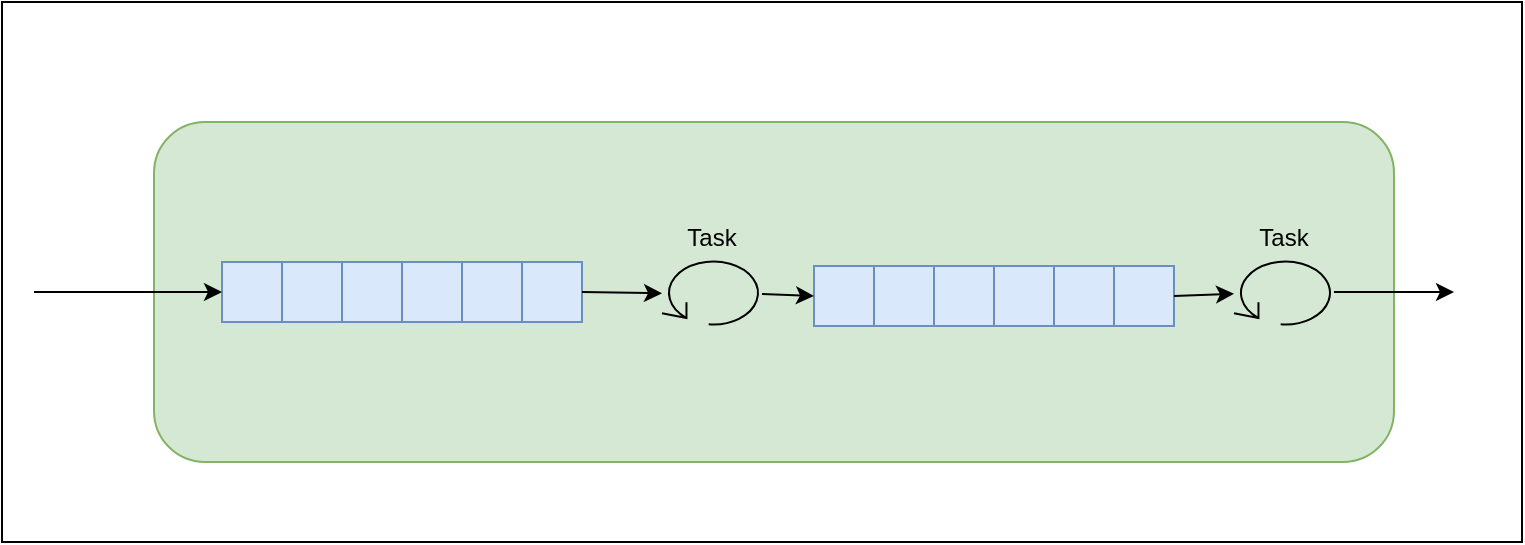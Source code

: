 <mxfile version="14.5.1" type="device"><diagram id="vVIguZHJwbtZA0omnCHm" name="Page-1"><mxGraphModel dx="1089" dy="970" grid="1" gridSize="10" guides="1" tooltips="1" connect="1" arrows="1" fold="1" page="1" pageScale="1" pageWidth="827" pageHeight="1169" math="0" shadow="0"><root><mxCell id="0"/><mxCell id="1" parent="0"/><mxCell id="yMSAp-MDlGKs_edW8oLl-30" value="" style="rounded=0;whiteSpace=wrap;html=1;" vertex="1" parent="1"><mxGeometry x="34" y="190" width="760" height="270" as="geometry"/></mxCell><mxCell id="yMSAp-MDlGKs_edW8oLl-1" value="" style="rounded=1;whiteSpace=wrap;html=1;fillColor=#d5e8d4;strokeColor=#82b366;" vertex="1" parent="1"><mxGeometry x="110" y="250" width="620" height="170" as="geometry"/></mxCell><mxCell id="yMSAp-MDlGKs_edW8oLl-2" value="" style="whiteSpace=wrap;html=1;aspect=fixed;fillColor=#dae8fc;strokeColor=#6c8ebf;" vertex="1" parent="1"><mxGeometry x="144" y="320" width="30" height="30" as="geometry"/></mxCell><mxCell id="yMSAp-MDlGKs_edW8oLl-3" value="" style="whiteSpace=wrap;html=1;aspect=fixed;fillColor=#dae8fc;strokeColor=#6c8ebf;" vertex="1" parent="1"><mxGeometry x="174" y="320" width="30" height="30" as="geometry"/></mxCell><mxCell id="yMSAp-MDlGKs_edW8oLl-4" value="" style="whiteSpace=wrap;html=1;aspect=fixed;fillColor=#dae8fc;strokeColor=#6c8ebf;" vertex="1" parent="1"><mxGeometry x="204" y="320" width="30" height="30" as="geometry"/></mxCell><mxCell id="yMSAp-MDlGKs_edW8oLl-5" value="" style="whiteSpace=wrap;html=1;aspect=fixed;fillColor=#dae8fc;strokeColor=#6c8ebf;" vertex="1" parent="1"><mxGeometry x="234" y="320" width="30" height="30" as="geometry"/></mxCell><mxCell id="yMSAp-MDlGKs_edW8oLl-6" value="" style="whiteSpace=wrap;html=1;aspect=fixed;fillColor=#dae8fc;strokeColor=#6c8ebf;" vertex="1" parent="1"><mxGeometry x="264" y="320" width="30" height="30" as="geometry"/></mxCell><mxCell id="yMSAp-MDlGKs_edW8oLl-7" value="" style="whiteSpace=wrap;html=1;aspect=fixed;fillColor=#dae8fc;strokeColor=#6c8ebf;" vertex="1" parent="1"><mxGeometry x="294" y="320" width="30" height="30" as="geometry"/></mxCell><mxCell id="yMSAp-MDlGKs_edW8oLl-10" value="" style="endArrow=classic;html=1;exitX=1;exitY=0.5;exitDx=0;exitDy=0;" edge="1" parent="1" source="yMSAp-MDlGKs_edW8oLl-7"><mxGeometry width="50" height="50" relative="1" as="geometry"><mxPoint x="244" y="580" as="sourcePoint"/><mxPoint x="364" y="335.667" as="targetPoint"/></mxGeometry></mxCell><mxCell id="yMSAp-MDlGKs_edW8oLl-11" value="" style="shape=mxgraph.bpmn.loop;html=1;outlineConnect=0;" vertex="1" parent="1"><mxGeometry x="364" y="318" width="50" height="34" as="geometry"/></mxCell><mxCell id="yMSAp-MDlGKs_edW8oLl-12" value="Task" style="text;html=1;strokeColor=none;fillColor=none;align=center;verticalAlign=middle;whiteSpace=wrap;rounded=0;" vertex="1" parent="1"><mxGeometry x="369" y="298" width="40" height="20" as="geometry"/></mxCell><mxCell id="yMSAp-MDlGKs_edW8oLl-16" value="" style="whiteSpace=wrap;html=1;aspect=fixed;fillColor=#dae8fc;strokeColor=#6c8ebf;" vertex="1" parent="1"><mxGeometry x="440" y="322" width="30" height="30" as="geometry"/></mxCell><mxCell id="yMSAp-MDlGKs_edW8oLl-17" value="" style="whiteSpace=wrap;html=1;aspect=fixed;fillColor=#dae8fc;strokeColor=#6c8ebf;" vertex="1" parent="1"><mxGeometry x="470" y="322" width="30" height="30" as="geometry"/></mxCell><mxCell id="yMSAp-MDlGKs_edW8oLl-18" value="" style="whiteSpace=wrap;html=1;aspect=fixed;fillColor=#dae8fc;strokeColor=#6c8ebf;" vertex="1" parent="1"><mxGeometry x="500" y="322" width="30" height="30" as="geometry"/></mxCell><mxCell id="yMSAp-MDlGKs_edW8oLl-19" value="" style="whiteSpace=wrap;html=1;aspect=fixed;fillColor=#dae8fc;strokeColor=#6c8ebf;" vertex="1" parent="1"><mxGeometry x="530" y="322" width="30" height="30" as="geometry"/></mxCell><mxCell id="yMSAp-MDlGKs_edW8oLl-20" value="" style="whiteSpace=wrap;html=1;aspect=fixed;fillColor=#dae8fc;strokeColor=#6c8ebf;" vertex="1" parent="1"><mxGeometry x="560" y="322" width="30" height="30" as="geometry"/></mxCell><mxCell id="yMSAp-MDlGKs_edW8oLl-21" value="" style="whiteSpace=wrap;html=1;aspect=fixed;fillColor=#dae8fc;strokeColor=#6c8ebf;" vertex="1" parent="1"><mxGeometry x="590" y="322" width="30" height="30" as="geometry"/></mxCell><mxCell id="yMSAp-MDlGKs_edW8oLl-22" value="" style="shape=mxgraph.bpmn.loop;html=1;outlineConnect=0;" vertex="1" parent="1"><mxGeometry x="650" y="318" width="50" height="34" as="geometry"/></mxCell><mxCell id="yMSAp-MDlGKs_edW8oLl-23" value="Task" style="text;html=1;strokeColor=none;fillColor=none;align=center;verticalAlign=middle;whiteSpace=wrap;rounded=0;" vertex="1" parent="1"><mxGeometry x="655" y="298" width="40" height="20" as="geometry"/></mxCell><mxCell id="yMSAp-MDlGKs_edW8oLl-24" value="" style="endArrow=classic;html=1;" edge="1" parent="1" source="yMSAp-MDlGKs_edW8oLl-11"><mxGeometry width="50" height="50" relative="1" as="geometry"><mxPoint x="390" y="520" as="sourcePoint"/><mxPoint x="440" y="337" as="targetPoint"/></mxGeometry></mxCell><mxCell id="yMSAp-MDlGKs_edW8oLl-25" value="" style="endArrow=classic;html=1;exitX=1;exitY=0.5;exitDx=0;exitDy=0;" edge="1" parent="1" source="yMSAp-MDlGKs_edW8oLl-21" target="yMSAp-MDlGKs_edW8oLl-22"><mxGeometry width="50" height="50" relative="1" as="geometry"><mxPoint x="390" y="520" as="sourcePoint"/><mxPoint x="440" y="470" as="targetPoint"/></mxGeometry></mxCell><mxCell id="yMSAp-MDlGKs_edW8oLl-26" value="" style="endArrow=classic;html=1;" edge="1" parent="1" source="yMSAp-MDlGKs_edW8oLl-22"><mxGeometry width="50" height="50" relative="1" as="geometry"><mxPoint x="390" y="520" as="sourcePoint"/><mxPoint x="760" y="335" as="targetPoint"/></mxGeometry></mxCell><mxCell id="yMSAp-MDlGKs_edW8oLl-27" value="" style="endArrow=classic;html=1;entryX=0;entryY=0.5;entryDx=0;entryDy=0;" edge="1" parent="1" target="yMSAp-MDlGKs_edW8oLl-2"><mxGeometry width="50" height="50" relative="1" as="geometry"><mxPoint x="50" y="335" as="sourcePoint"/><mxPoint x="440" y="470" as="targetPoint"/></mxGeometry></mxCell></root></mxGraphModel></diagram></mxfile>